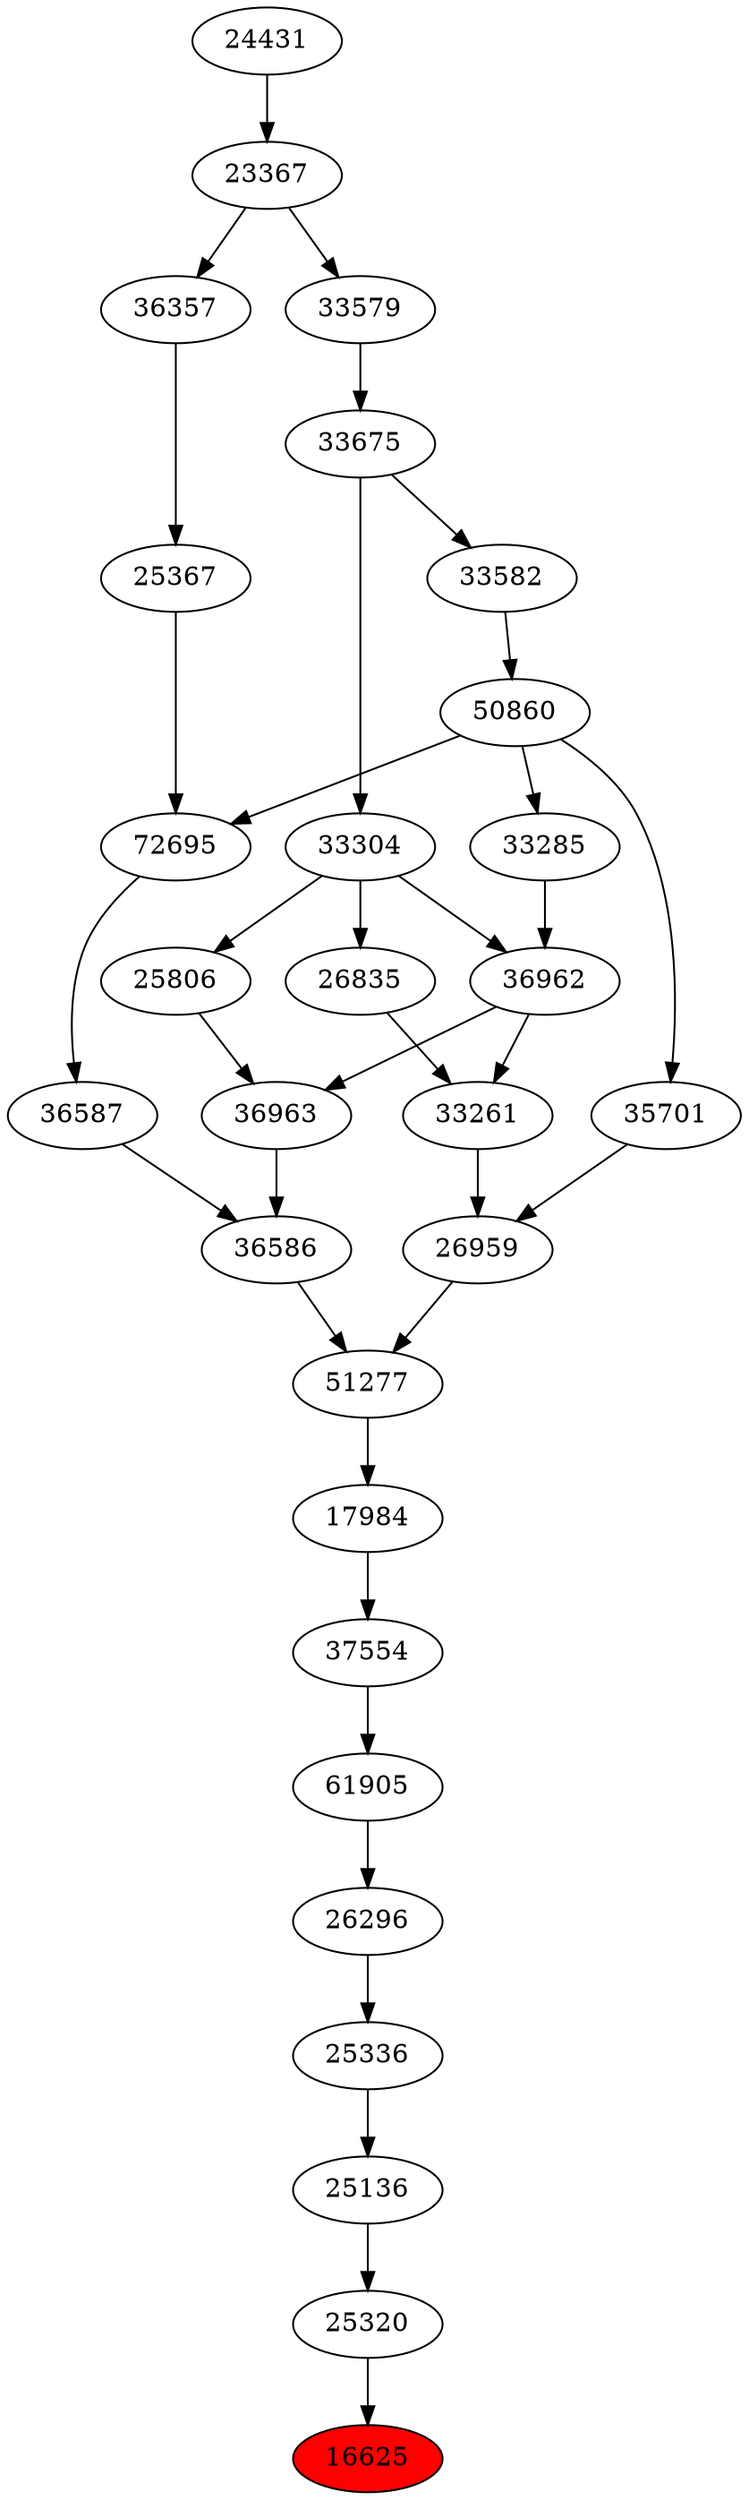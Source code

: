 strict digraph{ 
16625 [label="16625" fillcolor=red style=filled]
25320 -> 16625
25320 [label="25320"]
25136 -> 25320
25136 [label="25136"]
25336 -> 25136
25336 [label="25336"]
26296 -> 25336
26296 [label="26296"]
61905 -> 26296
61905 [label="61905"]
37554 -> 61905
37554 [label="37554"]
17984 -> 37554
17984 [label="17984"]
51277 -> 17984
51277 [label="51277"]
36586 -> 51277
26959 -> 51277
36586 [label="36586"]
36587 -> 36586
36963 -> 36586
26959 [label="26959"]
35701 -> 26959
33261 -> 26959
36587 [label="36587"]
72695 -> 36587
36963 [label="36963"]
36962 -> 36963
25806 -> 36963
35701 [label="35701"]
50860 -> 35701
33261 [label="33261"]
36962 -> 33261
26835 -> 33261
72695 [label="72695"]
50860 -> 72695
25367 -> 72695
36962 [label="36962"]
33285 -> 36962
33304 -> 36962
25806 [label="25806"]
33304 -> 25806
50860 [label="50860"]
33582 -> 50860
26835 [label="26835"]
33304 -> 26835
25367 [label="25367"]
36357 -> 25367
33285 [label="33285"]
50860 -> 33285
33304 [label="33304"]
33675 -> 33304
33582 [label="33582"]
33675 -> 33582
36357 [label="36357"]
23367 -> 36357
33675 [label="33675"]
33579 -> 33675
23367 [label="23367"]
24431 -> 23367
33579 [label="33579"]
23367 -> 33579
24431 [label="24431"]
}